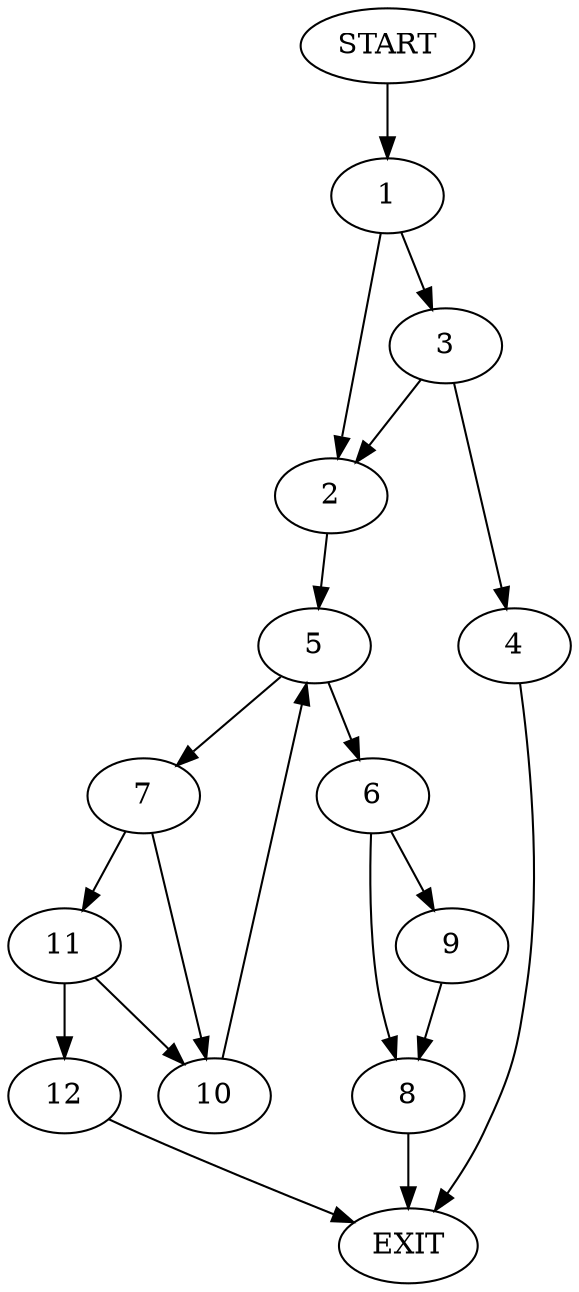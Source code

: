 digraph {
0 [label="START"]
13 [label="EXIT"]
0 -> 1
1 -> 2
1 -> 3
3 -> 4
3 -> 2
2 -> 5
4 -> 13
5 -> 6
5 -> 7
6 -> 8
6 -> 9
7 -> 10
7 -> 11
10 -> 5
11 -> 12
11 -> 10
12 -> 13
8 -> 13
9 -> 8
}
